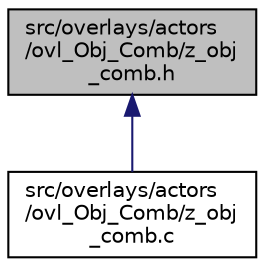 digraph "src/overlays/actors/ovl_Obj_Comb/z_obj_comb.h"
{
 // LATEX_PDF_SIZE
  edge [fontname="Helvetica",fontsize="10",labelfontname="Helvetica",labelfontsize="10"];
  node [fontname="Helvetica",fontsize="10",shape=record];
  Node1 [label="src/overlays/actors\l/ovl_Obj_Comb/z_obj\l_comb.h",height=0.2,width=0.4,color="black", fillcolor="grey75", style="filled", fontcolor="black",tooltip=" "];
  Node1 -> Node2 [dir="back",color="midnightblue",fontsize="10",style="solid",fontname="Helvetica"];
  Node2 [label="src/overlays/actors\l/ovl_Obj_Comb/z_obj\l_comb.c",height=0.2,width=0.4,color="black", fillcolor="white", style="filled",URL="$d5/d54/z__obj__comb_8c.html",tooltip=" "];
}
